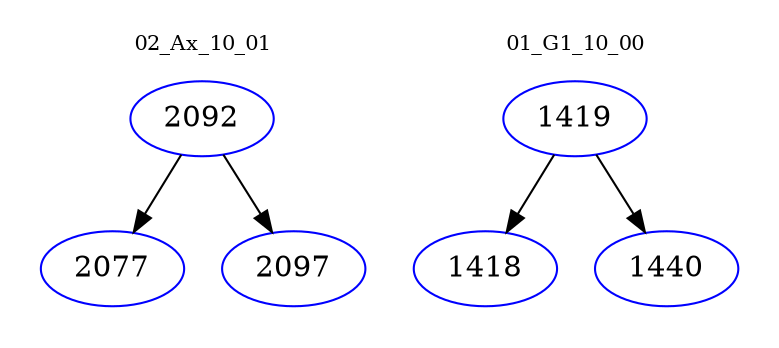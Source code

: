 digraph{
subgraph cluster_0 {
color = white
label = "02_Ax_10_01";
fontsize=10;
T0_2092 [label="2092", color="blue"]
T0_2092 -> T0_2077 [color="black"]
T0_2077 [label="2077", color="blue"]
T0_2092 -> T0_2097 [color="black"]
T0_2097 [label="2097", color="blue"]
}
subgraph cluster_1 {
color = white
label = "01_G1_10_00";
fontsize=10;
T1_1419 [label="1419", color="blue"]
T1_1419 -> T1_1418 [color="black"]
T1_1418 [label="1418", color="blue"]
T1_1419 -> T1_1440 [color="black"]
T1_1440 [label="1440", color="blue"]
}
}
